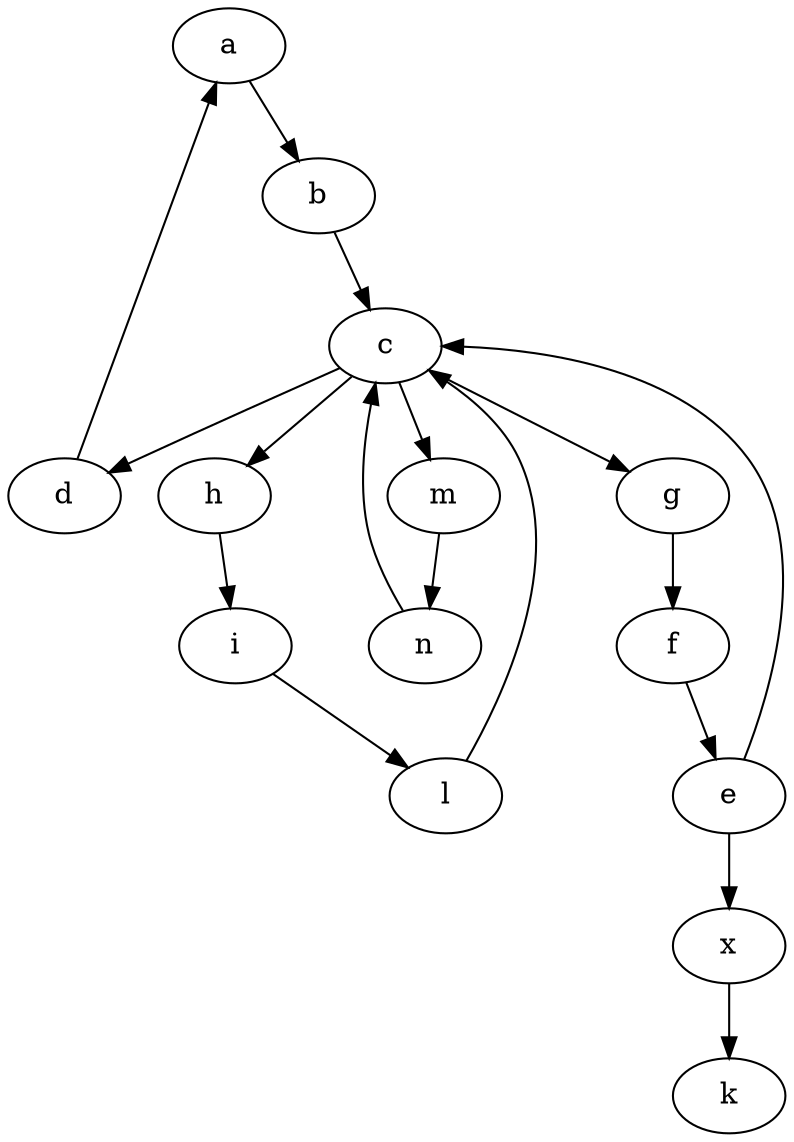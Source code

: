 digraph mio_grafo {
a -> b;
b -> c;
c -> d;
d -> a;
c -> g;
g -> f;
f -> e;
e -> c;
c -> h;
h -> i;
i -> l;
l -> c;
c -> m;
m -> n;
n -> c;
e -> x;
x -> k;
}